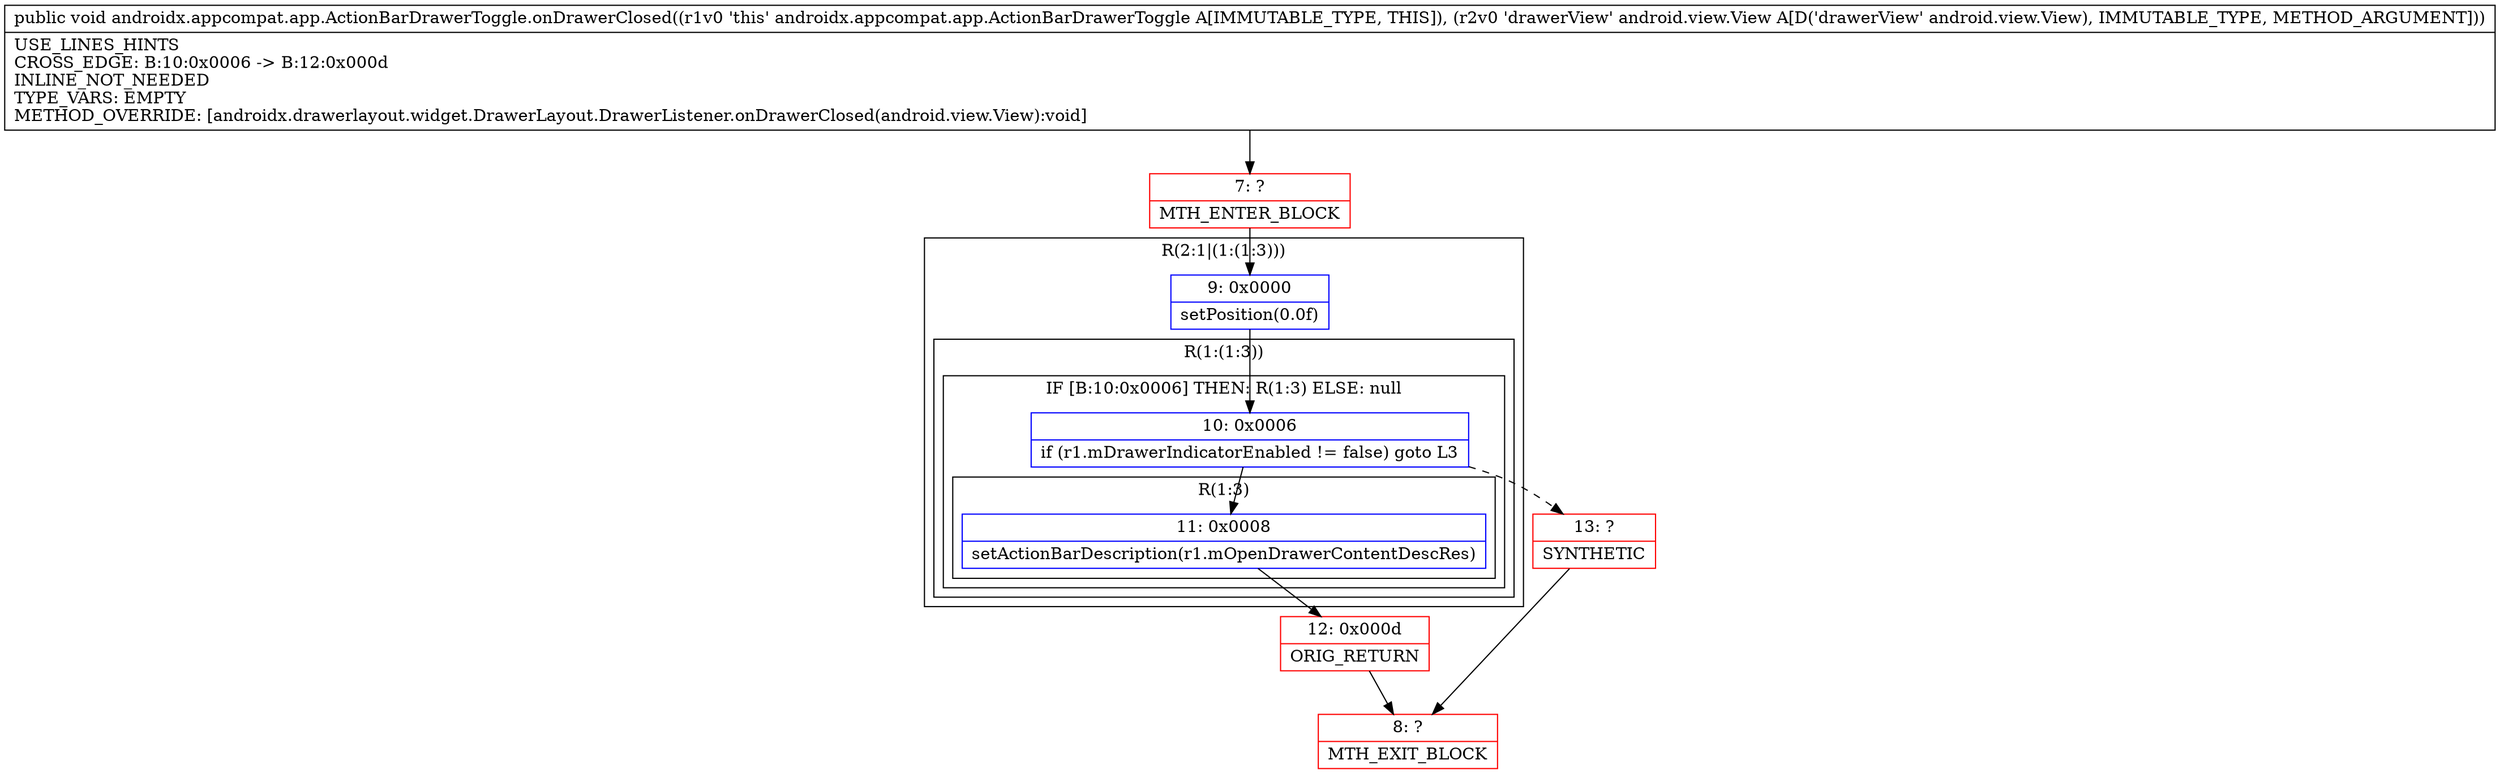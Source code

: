 digraph "CFG forandroidx.appcompat.app.ActionBarDrawerToggle.onDrawerClosed(Landroid\/view\/View;)V" {
subgraph cluster_Region_1956224814 {
label = "R(2:1|(1:(1:3)))";
node [shape=record,color=blue];
Node_9 [shape=record,label="{9\:\ 0x0000|setPosition(0.0f)\l}"];
subgraph cluster_Region_659286124 {
label = "R(1:(1:3))";
node [shape=record,color=blue];
subgraph cluster_IfRegion_1252584724 {
label = "IF [B:10:0x0006] THEN: R(1:3) ELSE: null";
node [shape=record,color=blue];
Node_10 [shape=record,label="{10\:\ 0x0006|if (r1.mDrawerIndicatorEnabled != false) goto L3\l}"];
subgraph cluster_Region_1176166096 {
label = "R(1:3)";
node [shape=record,color=blue];
Node_11 [shape=record,label="{11\:\ 0x0008|setActionBarDescription(r1.mOpenDrawerContentDescRes)\l}"];
}
}
}
}
Node_7 [shape=record,color=red,label="{7\:\ ?|MTH_ENTER_BLOCK\l}"];
Node_12 [shape=record,color=red,label="{12\:\ 0x000d|ORIG_RETURN\l}"];
Node_8 [shape=record,color=red,label="{8\:\ ?|MTH_EXIT_BLOCK\l}"];
Node_13 [shape=record,color=red,label="{13\:\ ?|SYNTHETIC\l}"];
MethodNode[shape=record,label="{public void androidx.appcompat.app.ActionBarDrawerToggle.onDrawerClosed((r1v0 'this' androidx.appcompat.app.ActionBarDrawerToggle A[IMMUTABLE_TYPE, THIS]), (r2v0 'drawerView' android.view.View A[D('drawerView' android.view.View), IMMUTABLE_TYPE, METHOD_ARGUMENT]))  | USE_LINES_HINTS\lCROSS_EDGE: B:10:0x0006 \-\> B:12:0x000d\lINLINE_NOT_NEEDED\lTYPE_VARS: EMPTY\lMETHOD_OVERRIDE: [androidx.drawerlayout.widget.DrawerLayout.DrawerListener.onDrawerClosed(android.view.View):void]\l}"];
MethodNode -> Node_7;Node_9 -> Node_10;
Node_10 -> Node_11;
Node_10 -> Node_13[style=dashed];
Node_11 -> Node_12;
Node_7 -> Node_9;
Node_12 -> Node_8;
Node_13 -> Node_8;
}

